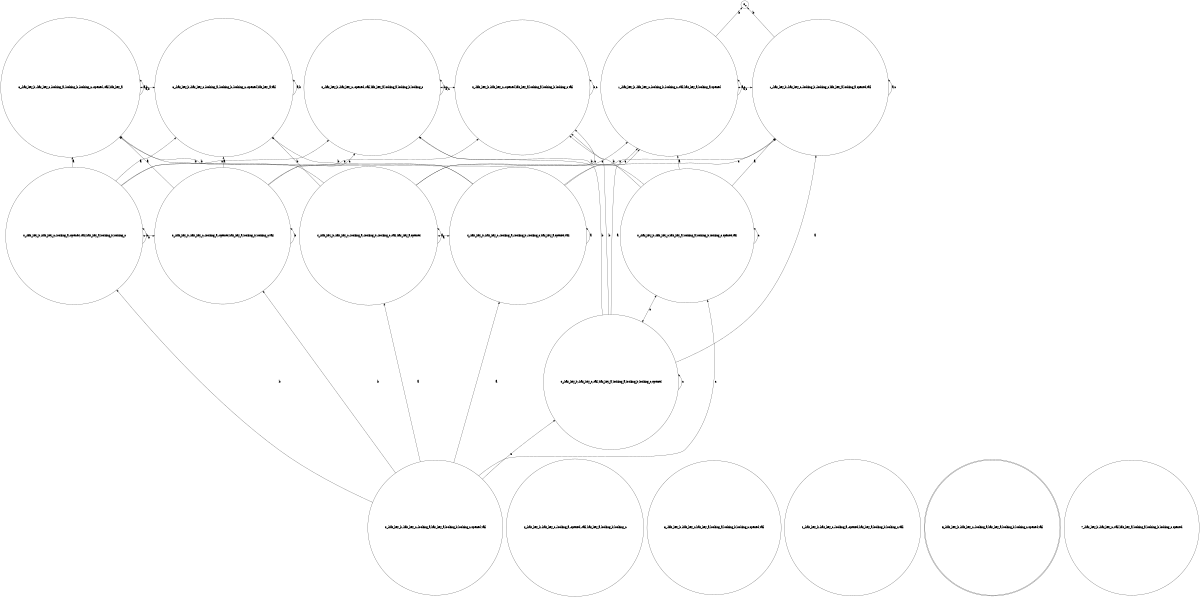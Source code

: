 digraph K_structure{
	rankdir=BT;
	size="8,5"
//WORLDS List:
	node [shape = circle] "0_-has_key_b,-has_key_c,-opened,has_key_a,looking_a,looking_b,looking_c,tail";// (,-has_key_b,-has_key_c,-opened,has_key_a,looking_a,looking_b,looking_c,tail)
	node [shape = circle] "1_-has_key_b,-has_key_c,-looking_b,-looking_c,has_key_a,looking_a,opened,tail";// (,-has_key_b,-has_key_c,-looking_b,-looking_c,has_key_a,looking_a,opened,tail)
	node [shape = circle] "2_-has_key_b,-has_key_c,-looking_a,-opened,-tail,has_key_a,looking_b,looking_c";// (,-has_key_b,-has_key_c,-looking_a,-opened,-tail,has_key_a,looking_b,looking_c)
	node [shape = circle] "3_-has_key_b,-has_key_c,has_key_a,looking_a,looking_b,looking_c,opened,tail";// (,-has_key_b,-has_key_c,has_key_a,looking_a,looking_b,looking_c,opened,tail)
	node [shape = circle] "2_-has_key_b,-has_key_c,-looking_a,-opened,has_key_a,looking_b,looking_c,tail";// (,-has_key_b,-has_key_c,-looking_a,-opened,has_key_a,looking_b,looking_c,tail)
	node [shape = circle] "4_-has_key_b,-has_key_c,-looking_a,-looking_b,-looking_c,has_key_a,opened,tail";// (,-has_key_b,-has_key_c,-looking_a,-looking_b,-looking_c,has_key_a,opened,tail)
	node [shape = doublecircle] "5_-has_key_b,-has_key_c,-looking_a,has_key_a,looking_b,looking_c,opened,tail";// (,-has_key_b,-has_key_c,-looking_a,has_key_a,looking_b,looking_c,opened,tail)
	node [shape = circle] "6_-has_key_b,-has_key_c,-looking_a,-looking_b,-looking_c,-opened,has_key_a,tail";// (,-has_key_b,-has_key_c,-looking_a,-looking_b,-looking_c,-opened,has_key_a,tail)
	node [shape = circle] "7_-has_key_b,-has_key_c,-tail,has_key_a,looking_a,looking_b,looking_c,opened";// (,-has_key_b,-has_key_c,-tail,has_key_a,looking_a,looking_b,looking_c,opened)
	node [shape = circle] "6_-has_key_b,-has_key_c,-looking_a,-looking_b,-looking_c,-opened,-tail,has_key_a";// (,-has_key_b,-has_key_c,-looking_a,-looking_b,-looking_c,-opened,-tail,has_key_a)
	node [shape = circle] "1_-has_key_b,-has_key_c,-looking_b,-looking_c,-tail,has_key_a,looking_a,opened";// (,-has_key_b,-has_key_c,-looking_b,-looking_c,-tail,has_key_a,looking_a,opened)
	node [shape = circle] "4_-has_key_b,-has_key_c,-looking_a,-looking_b,-looking_c,-tail,has_key_a,opened";// (,-has_key_b,-has_key_c,-looking_a,-looking_b,-looking_c,-tail,has_key_a,opened)
	node [shape = circle] "0_-has_key_b,-has_key_c,-opened,-tail,has_key_a,looking_a,looking_b,looking_c";// (,-has_key_b,-has_key_c,-opened,-tail,has_key_a,looking_a,looking_b,looking_c)


//RANKS List:
	{rank = same; "1_-has_key_b,-has_key_c,-looking_b,-looking_c,has_key_a,looking_a,opened,tail"; "1_-has_key_b,-has_key_c,-looking_b,-looking_c,-tail,has_key_a,looking_a,opened"; }
	{rank = same; "6_-has_key_b,-has_key_c,-looking_a,-looking_b,-looking_c,-opened,has_key_a,tail"; "6_-has_key_b,-has_key_c,-looking_a,-looking_b,-looking_c,-opened,-tail,has_key_a"; }
	{rank = same; "4_-has_key_b,-has_key_c,-looking_a,-looking_b,-looking_c,has_key_a,opened,tail"; "4_-has_key_b,-has_key_c,-looking_a,-looking_b,-looking_c,-tail,has_key_a,opened"; }
	{rank = same; "0_-has_key_b,-has_key_c,-opened,has_key_a,looking_a,looking_b,looking_c,tail"; "0_-has_key_b,-has_key_c,-opened,-tail,has_key_a,looking_a,looking_b,looking_c"; }
	{rank = same; "0_-has_key_b,-has_key_c,-looking_a,has_key_a,looking_b,looking_c,opened,tail"; }
	{rank = same; "0_-has_key_b,-has_key_c,-looking_a,-opened,-tail,has_key_a,looking_b,looking_c"; "0_-has_key_b,-has_key_c,-looking_a,-opened,has_key_a,looking_b,looking_c,tail"; }
	{rank = same; "0_-has_key_b,-has_key_c,has_key_a,looking_a,looking_b,looking_c,opened,tail"; }
	{rank = same; "0_-has_key_b,-has_key_c,-tail,has_key_a,looking_a,looking_b,looking_c,opened"; }


//EDGES List:
	"0_-has_key_b,-has_key_c,-looking_a,-opened,-tail,has_key_a,looking_b,looking_c" -> "0_-has_key_b,-has_key_c,-looking_a,-opened,-tail,has_key_a,looking_b,looking_c" [ label = "b" ];
	"0_-has_key_b,-has_key_c,-looking_a,-opened,-tail,has_key_a,looking_b,looking_c" -> "0_-has_key_b,-has_key_c,-opened,-tail,has_key_a,looking_a,looking_b,looking_c" [ label = "c" ];
	"0_-has_key_b,-has_key_c,-looking_a,-opened,-tail,has_key_a,looking_b,looking_c" -> "0_-has_key_b,-has_key_c,-opened,has_key_a,looking_a,looking_b,looking_c,tail" [ label = "c" ];
	"0_-has_key_b,-has_key_c,-looking_a,-opened,-tail,has_key_a,looking_b,looking_c" -> "6_-has_key_b,-has_key_c,-looking_a,-looking_b,-looking_c,-opened,-tail,has_key_a" [ label = "a" ];
	"0_-has_key_b,-has_key_c,-looking_a,-opened,-tail,has_key_a,looking_b,looking_c" -> "6_-has_key_b,-has_key_c,-looking_a,-looking_b,-looking_c,-opened,has_key_a,tail" [ label = "a" ];
	"0_-has_key_b,-has_key_c,-looking_a,-opened,has_key_a,looking_b,looking_c,tail" -> "0_-has_key_b,-has_key_c,-looking_a,-opened,has_key_a,looking_b,looking_c,tail" [ label = "b" ];
	"0_-has_key_b,-has_key_c,-looking_a,-opened,has_key_a,looking_b,looking_c,tail" -> "0_-has_key_b,-has_key_c,-opened,-tail,has_key_a,looking_a,looking_b,looking_c" [ label = "c" ];
	"0_-has_key_b,-has_key_c,-looking_a,-opened,has_key_a,looking_b,looking_c,tail" -> "0_-has_key_b,-has_key_c,-opened,has_key_a,looking_a,looking_b,looking_c,tail" [ label = "c" ];
	"0_-has_key_b,-has_key_c,-looking_a,-opened,has_key_a,looking_b,looking_c,tail" -> "6_-has_key_b,-has_key_c,-looking_a,-looking_b,-looking_c,-opened,-tail,has_key_a" [ label = "a" ];
	"0_-has_key_b,-has_key_c,-looking_a,-opened,has_key_a,looking_b,looking_c,tail" -> "6_-has_key_b,-has_key_c,-looking_a,-looking_b,-looking_c,-opened,has_key_a,tail" [ label = "a" ];
	"0_-has_key_b,-has_key_c,-looking_a,has_key_a,looking_b,looking_c,opened,tail" -> "0_-has_key_b,-has_key_c,-looking_a,-opened,-tail,has_key_a,looking_b,looking_c" [ label = "b" ];
	"0_-has_key_b,-has_key_c,-looking_a,has_key_a,looking_b,looking_c,opened,tail" -> "0_-has_key_b,-has_key_c,-looking_a,-opened,has_key_a,looking_b,looking_c,tail" [ label = "b" ];
	"0_-has_key_b,-has_key_c,-looking_a,has_key_a,looking_b,looking_c,opened,tail" -> "0_-has_key_b,-has_key_c,-tail,has_key_a,looking_a,looking_b,looking_c,opened" [ label = "c" ];
	"0_-has_key_b,-has_key_c,-looking_a,has_key_a,looking_b,looking_c,opened,tail" -> "0_-has_key_b,-has_key_c,has_key_a,looking_a,looking_b,looking_c,opened,tail" [ label = "c" ];
	"0_-has_key_b,-has_key_c,-looking_a,has_key_a,looking_b,looking_c,opened,tail" -> "4_-has_key_b,-has_key_c,-looking_a,-looking_b,-looking_c,-tail,has_key_a,opened" [ label = "a" ];
	"0_-has_key_b,-has_key_c,-looking_a,has_key_a,looking_b,looking_c,opened,tail" -> "4_-has_key_b,-has_key_c,-looking_a,-looking_b,-looking_c,has_key_a,opened,tail" [ label = "a" ];
	"0_-has_key_b,-has_key_c,-opened,-tail,has_key_a,looking_a,looking_b,looking_c" -> "0_-has_key_b,-has_key_c,-opened,-tail,has_key_a,looking_a,looking_b,looking_c" [ label = "b,c" ];
	"0_-has_key_b,-has_key_c,-opened,has_key_a,looking_a,looking_b,looking_c,tail" -> "0_-has_key_b,-has_key_c,-opened,has_key_a,looking_a,looking_b,looking_c,tail" [ label = "b,c" ];
	"0_-has_key_b,-has_key_c,-tail,has_key_a,looking_a,looking_b,looking_c,opened" -> "0_-has_key_b,-has_key_c,-opened,-tail,has_key_a,looking_a,looking_b,looking_c" [ label = "b" ];
	"0_-has_key_b,-has_key_c,-tail,has_key_a,looking_a,looking_b,looking_c,opened" -> "0_-has_key_b,-has_key_c,-opened,has_key_a,looking_a,looking_b,looking_c,tail" [ label = "b" ];
	"0_-has_key_b,-has_key_c,-tail,has_key_a,looking_a,looking_b,looking_c,opened" -> "0_-has_key_b,-has_key_c,-tail,has_key_a,looking_a,looking_b,looking_c,opened" [ label = "c" ];
	"0_-has_key_b,-has_key_c,-tail,has_key_a,looking_a,looking_b,looking_c,opened" -> "1_-has_key_b,-has_key_c,-looking_b,-looking_c,-tail,has_key_a,looking_a,opened" [ label = "a" ];
	"0_-has_key_b,-has_key_c,-tail,has_key_a,looking_a,looking_b,looking_c,opened" -> "1_-has_key_b,-has_key_c,-looking_b,-looking_c,has_key_a,looking_a,opened,tail" [ label = "a" ];
	"0_-has_key_b,-has_key_c,has_key_a,looking_a,looking_b,looking_c,opened,tail" -> "0_-has_key_b,-has_key_c,-opened,-tail,has_key_a,looking_a,looking_b,looking_c" [ label = "b" ];
	"0_-has_key_b,-has_key_c,has_key_a,looking_a,looking_b,looking_c,opened,tail" -> "0_-has_key_b,-has_key_c,-opened,has_key_a,looking_a,looking_b,looking_c,tail" [ label = "b" ];
	"0_-has_key_b,-has_key_c,has_key_a,looking_a,looking_b,looking_c,opened,tail" -> "0_-has_key_b,-has_key_c,has_key_a,looking_a,looking_b,looking_c,opened,tail" [ label = "c" ];
	"0_-has_key_b,-has_key_c,has_key_a,looking_a,looking_b,looking_c,opened,tail" -> "1_-has_key_b,-has_key_c,-looking_b,-looking_c,-tail,has_key_a,looking_a,opened" [ label = "a" ];
	"0_-has_key_b,-has_key_c,has_key_a,looking_a,looking_b,looking_c,opened,tail" -> "1_-has_key_b,-has_key_c,-looking_b,-looking_c,has_key_a,looking_a,opened,tail" [ label = "a" ];
	"1_-has_key_b,-has_key_c,-looking_b,-looking_c,-tail,has_key_a,looking_a,opened" -> "0_" [ label = "b" ];
	"1_-has_key_b,-has_key_c,-looking_b,-looking_c,-tail,has_key_a,looking_a,opened" -> "1_-has_key_b,-has_key_c,-looking_b,-looking_c,-tail,has_key_a,looking_a,opened" [ label = "a,c" ];
	"1_-has_key_b,-has_key_c,-looking_b,-looking_c,has_key_a,looking_a,opened,tail" -> "0_" [ label = "b" ];
	"1_-has_key_b,-has_key_c,-looking_b,-looking_c,has_key_a,looking_a,opened,tail" -> "1_-has_key_b,-has_key_c,-looking_b,-looking_c,has_key_a,looking_a,opened,tail" [ label = "a,c" ];
	"4_-has_key_b,-has_key_c,-looking_a,-looking_b,-looking_c,-tail,has_key_a,opened" -> "1_-has_key_b,-has_key_c,-looking_b,-looking_c,-tail,has_key_a,looking_a,opened" [ label = "c" ];
	"4_-has_key_b,-has_key_c,-looking_a,-looking_b,-looking_c,-tail,has_key_a,opened" -> "1_-has_key_b,-has_key_c,-looking_b,-looking_c,has_key_a,looking_a,opened,tail" [ label = "c" ];
	"4_-has_key_b,-has_key_c,-looking_a,-looking_b,-looking_c,-tail,has_key_a,opened" -> "4_-has_key_b,-has_key_c,-looking_a,-looking_b,-looking_c,-tail,has_key_a,opened" [ label = "a" ];
	"4_-has_key_b,-has_key_c,-looking_a,-looking_b,-looking_c,-tail,has_key_a,opened" -> "6_-has_key_b,-has_key_c,-looking_a,-looking_b,-looking_c,-opened,-tail,has_key_a" [ label = "b" ];
	"4_-has_key_b,-has_key_c,-looking_a,-looking_b,-looking_c,-tail,has_key_a,opened" -> "6_-has_key_b,-has_key_c,-looking_a,-looking_b,-looking_c,-opened,has_key_a,tail" [ label = "b" ];
	"4_-has_key_b,-has_key_c,-looking_a,-looking_b,-looking_c,has_key_a,opened,tail" -> "1_-has_key_b,-has_key_c,-looking_b,-looking_c,-tail,has_key_a,looking_a,opened" [ label = "c" ];
	"4_-has_key_b,-has_key_c,-looking_a,-looking_b,-looking_c,has_key_a,opened,tail" -> "1_-has_key_b,-has_key_c,-looking_b,-looking_c,has_key_a,looking_a,opened,tail" [ label = "c" ];
	"4_-has_key_b,-has_key_c,-looking_a,-looking_b,-looking_c,has_key_a,opened,tail" -> "4_-has_key_b,-has_key_c,-looking_a,-looking_b,-looking_c,has_key_a,opened,tail" [ label = "a" ];
	"4_-has_key_b,-has_key_c,-looking_a,-looking_b,-looking_c,has_key_a,opened,tail" -> "6_-has_key_b,-has_key_c,-looking_a,-looking_b,-looking_c,-opened,-tail,has_key_a" [ label = "b" ];
	"4_-has_key_b,-has_key_c,-looking_a,-looking_b,-looking_c,has_key_a,opened,tail" -> "6_-has_key_b,-has_key_c,-looking_a,-looking_b,-looking_c,-opened,has_key_a,tail" [ label = "b" ];
	"6_-has_key_b,-has_key_c,-looking_a,-looking_b,-looking_c,-opened,-tail,has_key_a" -> "6_-has_key_b,-has_key_c,-looking_a,-looking_b,-looking_c,-opened,-tail,has_key_a" [ label = "a,b" ];
	"6_-has_key_b,-has_key_c,-looking_a,-looking_b,-looking_c,-opened,has_key_a,tail" -> "6_-has_key_b,-has_key_c,-looking_a,-looking_b,-looking_c,-opened,has_key_a,tail" [ label = "a,b" ];
	"0_-has_key_b,-has_key_c,-looking_a,-opened,-tail,has_key_a,looking_b,looking_c" -> "0_-has_key_b,-has_key_c,-looking_a,-opened,has_key_a,looking_b,looking_c,tail" [ dir=both label = "b" ];
	"0_-has_key_b,-has_key_c,-opened,-tail,has_key_a,looking_a,looking_b,looking_c" -> "0_-has_key_b,-has_key_c,-opened,has_key_a,looking_a,looking_b,looking_c,tail" [ dir=both label = "b,c" ];
	"0_-has_key_b,-has_key_c,-tail,has_key_a,looking_a,looking_b,looking_c,opened" -> "0_-has_key_b,-has_key_c,has_key_a,looking_a,looking_b,looking_c,opened,tail" [ dir=both label = "c" ];
	"1_-has_key_b,-has_key_c,-looking_b,-looking_c,-tail,has_key_a,looking_a,opened" -> "1_-has_key_b,-has_key_c,-looking_b,-looking_c,has_key_a,looking_a,opened,tail" [ dir=both label = "a,c" ];
	"4_-has_key_b,-has_key_c,-looking_a,-looking_b,-looking_c,-tail,has_key_a,opened" -> "4_-has_key_b,-has_key_c,-looking_a,-looking_b,-looking_c,has_key_a,opened,tail" [ dir=both label = "a" ];
	"6_-has_key_b,-has_key_c,-looking_a,-looking_b,-looking_c,-opened,-tail,has_key_a" -> "6_-has_key_b,-has_key_c,-looking_a,-looking_b,-looking_c,-opened,has_key_a,tail" [ dir=both label = "a,b" ];
}
